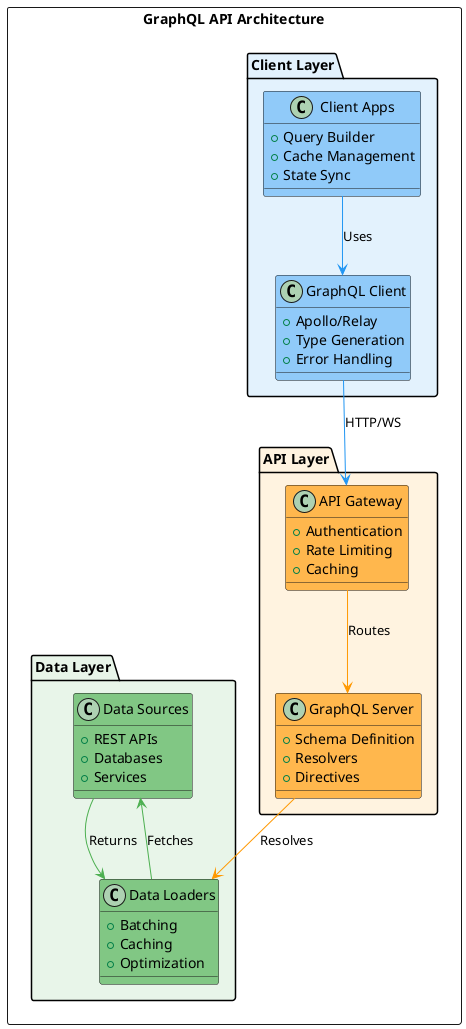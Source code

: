 @startuml "Arquitetura GraphQL API"

!define RECTANGLE class

skinparam {
    BackgroundColor transparent
    ArrowColor #2C3E50
    BorderColor #2C3E50
    FontColor #2C3E50
    FontSize 14
}

rectangle "GraphQL API Architecture" {
    package "Client Layer" as CL #E3F2FD {
        RECTANGLE "Client Apps" as CA #90CAF9 {
            + Query Builder
            + Cache Management
            + State Sync
        }
        
        RECTANGLE "GraphQL Client" as GC #90CAF9 {
            + Apollo/Relay
            + Type Generation
            + Error Handling
        }
    }
    
    package "API Layer" as AL #FFF3E0 {
        RECTANGLE "GraphQL Server" as GS #FFB74D {
            + Schema Definition
            + Resolvers
            + Directives
        }
        
        RECTANGLE "API Gateway" as AG #FFB74D {
            + Authentication
            + Rate Limiting
            + Caching
        }
    }
    
    package "Data Layer" as DL #E8F5E9 {
        RECTANGLE "Data Sources" as DS #81C784 {
            + REST APIs
            + Databases
            + Services
        }
        
        RECTANGLE "Data Loaders" as DLD #81C784 {
            + Batching
            + Caching
            + Optimization
        }
    }
}

CA -[#2196F3]-> GC : "Uses"
GC -[#2196F3]-> AG : "HTTP/WS"
AG -[#FF9800]-> GS : "Routes"
GS -[#FF9800]-> DLD : "Resolves"
DLD -[#4CAF50]-> DS : "Fetches"
DS -[#4CAF50]-> DLD : "Returns"

@enduml 